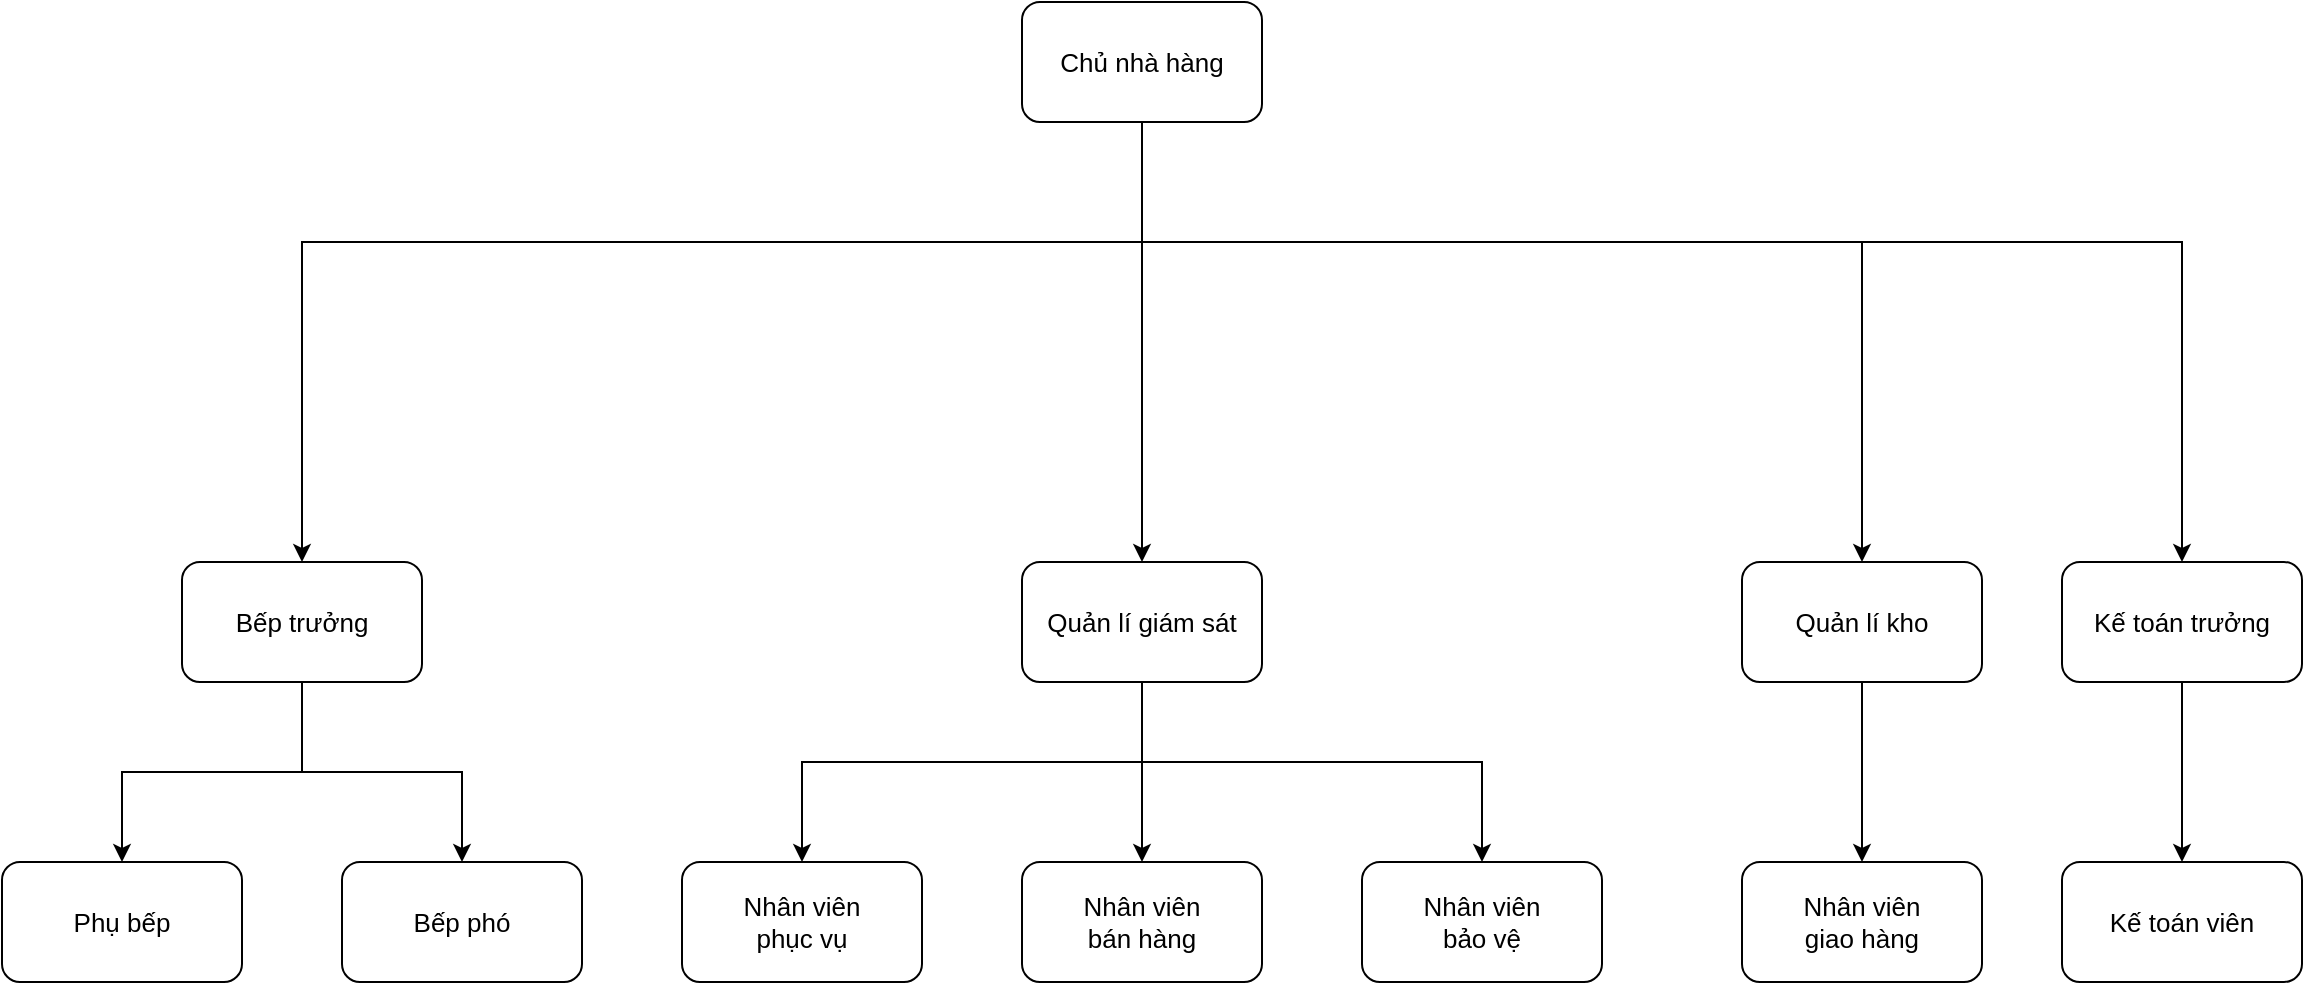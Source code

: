 <mxfile version="16.5.1" type="device" pages="5"><diagram id="6a1bHGBGVH5mavBtbU1z" name="Page-1"><mxGraphModel dx="1943" dy="725" grid="1" gridSize="10" guides="1" tooltips="1" connect="1" arrows="1" fold="1" page="1" pageScale="1" pageWidth="850" pageHeight="1100" math="0" shadow="0"><root><mxCell id="0"/><mxCell id="1" parent="0"/><mxCell id="dDBl5Ca3RscnzBNgv8fM-16" style="edgeStyle=orthogonalEdgeStyle;rounded=0;orthogonalLoop=1;jettySize=auto;html=1;" edge="1" parent="1" source="DcD7WDQulsaMZPOT11M7-1" target="DcD7WDQulsaMZPOT11M7-8"><mxGeometry relative="1" as="geometry"/></mxCell><mxCell id="dDBl5Ca3RscnzBNgv8fM-17" style="edgeStyle=orthogonalEdgeStyle;rounded=0;orthogonalLoop=1;jettySize=auto;html=1;" edge="1" parent="1" source="DcD7WDQulsaMZPOT11M7-1" target="DcD7WDQulsaMZPOT11M7-5"><mxGeometry relative="1" as="geometry"><Array as="points"><mxPoint x="450" y="230"/><mxPoint x="30" y="230"/></Array></mxGeometry></mxCell><mxCell id="dDBl5Ca3RscnzBNgv8fM-18" style="edgeStyle=orthogonalEdgeStyle;rounded=0;orthogonalLoop=1;jettySize=auto;html=1;" edge="1" parent="1" source="DcD7WDQulsaMZPOT11M7-1" target="DcD7WDQulsaMZPOT11M7-7"><mxGeometry relative="1" as="geometry"><Array as="points"><mxPoint x="810" y="230"/></Array></mxGeometry></mxCell><mxCell id="dDBl5Ca3RscnzBNgv8fM-19" style="edgeStyle=orthogonalEdgeStyle;rounded=0;orthogonalLoop=1;jettySize=auto;html=1;" edge="1" parent="1" source="DcD7WDQulsaMZPOT11M7-1" target="DcD7WDQulsaMZPOT11M7-6"><mxGeometry relative="1" as="geometry"><Array as="points"><mxPoint x="970" y="230"/></Array></mxGeometry></mxCell><mxCell id="DcD7WDQulsaMZPOT11M7-1" value="&lt;font style=&quot;font-size: 13px&quot;&gt;Chủ nhà hàng&lt;/font&gt;" style="rounded=1;whiteSpace=wrap;html=1;" parent="1" vertex="1"><mxGeometry x="390" y="110" width="120" height="60" as="geometry"/></mxCell><mxCell id="DcD7WDQulsaMZPOT11M7-3" value="&lt;span style=&quot;font-size: 13px&quot;&gt;Kế toán viên&lt;/span&gt;" style="rounded=1;whiteSpace=wrap;html=1;" parent="1" vertex="1"><mxGeometry x="910" y="540" width="120" height="60" as="geometry"/></mxCell><mxCell id="DcD7WDQulsaMZPOT11M7-4" value="&lt;font style=&quot;font-size: 13px&quot;&gt;Nhân viên&lt;br&gt;giao hàng&lt;br&gt;&lt;/font&gt;" style="rounded=1;whiteSpace=wrap;html=1;" parent="1" vertex="1"><mxGeometry x="750" y="540" width="120" height="60" as="geometry"/></mxCell><mxCell id="dDBl5Ca3RscnzBNgv8fM-8" style="edgeStyle=orthogonalEdgeStyle;rounded=0;orthogonalLoop=1;jettySize=auto;html=1;" edge="1" parent="1" source="DcD7WDQulsaMZPOT11M7-5" target="DcD7WDQulsaMZPOT11M7-9"><mxGeometry relative="1" as="geometry"/></mxCell><mxCell id="dDBl5Ca3RscnzBNgv8fM-9" style="edgeStyle=orthogonalEdgeStyle;rounded=0;orthogonalLoop=1;jettySize=auto;html=1;" edge="1" parent="1" source="DcD7WDQulsaMZPOT11M7-5" target="DcD7WDQulsaMZPOT11M7-10"><mxGeometry relative="1" as="geometry"/></mxCell><mxCell id="DcD7WDQulsaMZPOT11M7-5" value="&lt;font style=&quot;font-size: 13px&quot;&gt;Bếp trưởng&lt;/font&gt;" style="rounded=1;whiteSpace=wrap;html=1;" parent="1" vertex="1"><mxGeometry x="-30" y="390" width="120" height="60" as="geometry"/></mxCell><mxCell id="dDBl5Ca3RscnzBNgv8fM-15" style="edgeStyle=orthogonalEdgeStyle;rounded=0;orthogonalLoop=1;jettySize=auto;html=1;" edge="1" parent="1" source="DcD7WDQulsaMZPOT11M7-6" target="DcD7WDQulsaMZPOT11M7-3"><mxGeometry relative="1" as="geometry"/></mxCell><mxCell id="DcD7WDQulsaMZPOT11M7-6" value="&lt;font style=&quot;font-size: 13px&quot;&gt;Kế toán trưởng&lt;/font&gt;" style="rounded=1;whiteSpace=wrap;html=1;" parent="1" vertex="1"><mxGeometry x="910" y="390" width="120" height="60" as="geometry"/></mxCell><mxCell id="dDBl5Ca3RscnzBNgv8fM-14" style="edgeStyle=orthogonalEdgeStyle;rounded=0;orthogonalLoop=1;jettySize=auto;html=1;" edge="1" parent="1" source="DcD7WDQulsaMZPOT11M7-7" target="DcD7WDQulsaMZPOT11M7-4"><mxGeometry relative="1" as="geometry"/></mxCell><mxCell id="DcD7WDQulsaMZPOT11M7-7" value="&lt;span style=&quot;font-size: 13px&quot;&gt;Quản lí kho&lt;/span&gt;" style="rounded=1;whiteSpace=wrap;html=1;" parent="1" vertex="1"><mxGeometry x="750" y="390" width="120" height="60" as="geometry"/></mxCell><mxCell id="dDBl5Ca3RscnzBNgv8fM-5" style="edgeStyle=orthogonalEdgeStyle;rounded=0;orthogonalLoop=1;jettySize=auto;html=1;" edge="1" parent="1" source="DcD7WDQulsaMZPOT11M7-8" target="DcD7WDQulsaMZPOT11M7-17"><mxGeometry relative="1" as="geometry"><Array as="points"><mxPoint x="450" y="490"/><mxPoint x="280" y="490"/></Array></mxGeometry></mxCell><mxCell id="dDBl5Ca3RscnzBNgv8fM-6" style="edgeStyle=orthogonalEdgeStyle;rounded=0;orthogonalLoop=1;jettySize=auto;html=1;" edge="1" parent="1" source="DcD7WDQulsaMZPOT11M7-8" target="DcD7WDQulsaMZPOT11M7-18"><mxGeometry relative="1" as="geometry"/></mxCell><mxCell id="dDBl5Ca3RscnzBNgv8fM-7" style="edgeStyle=orthogonalEdgeStyle;rounded=0;orthogonalLoop=1;jettySize=auto;html=1;" edge="1" parent="1" source="DcD7WDQulsaMZPOT11M7-8" target="DcD7WDQulsaMZPOT11M7-19"><mxGeometry relative="1" as="geometry"><Array as="points"><mxPoint x="450" y="490"/><mxPoint x="620" y="490"/></Array></mxGeometry></mxCell><mxCell id="DcD7WDQulsaMZPOT11M7-8" value="&lt;font style=&quot;font-size: 13px&quot;&gt;Quản lí giám sát&lt;/font&gt;" style="rounded=1;whiteSpace=wrap;html=1;" parent="1" vertex="1"><mxGeometry x="390" y="390" width="120" height="60" as="geometry"/></mxCell><mxCell id="DcD7WDQulsaMZPOT11M7-9" value="&lt;span style=&quot;font-size: 13px&quot;&gt;Phụ bếp&lt;/span&gt;" style="rounded=1;whiteSpace=wrap;html=1;" parent="1" vertex="1"><mxGeometry x="-120" y="540" width="120" height="60" as="geometry"/></mxCell><mxCell id="DcD7WDQulsaMZPOT11M7-10" value="&lt;span style=&quot;font-size: 13px&quot;&gt;Bếp phó&lt;/span&gt;" style="rounded=1;whiteSpace=wrap;html=1;" parent="1" vertex="1"><mxGeometry x="50" y="540" width="120" height="60" as="geometry"/></mxCell><mxCell id="DcD7WDQulsaMZPOT11M7-17" value="&lt;font style=&quot;font-size: 13px&quot;&gt;Nhân viên &lt;br&gt;phục vụ&lt;br&gt;&lt;/font&gt;" style="rounded=1;whiteSpace=wrap;html=1;" parent="1" vertex="1"><mxGeometry x="220" y="540" width="120" height="60" as="geometry"/></mxCell><mxCell id="DcD7WDQulsaMZPOT11M7-18" value="&lt;font style=&quot;font-size: 13px&quot;&gt;Nhân viên &lt;br&gt;bán hàng&lt;/font&gt;" style="rounded=1;whiteSpace=wrap;html=1;" parent="1" vertex="1"><mxGeometry x="390" y="540" width="120" height="60" as="geometry"/></mxCell><mxCell id="DcD7WDQulsaMZPOT11M7-19" value="&lt;font style=&quot;font-size: 13px&quot;&gt;Nhân viên &lt;br&gt;bảo vệ&lt;br&gt;&lt;/font&gt;" style="rounded=1;whiteSpace=wrap;html=1;" parent="1" vertex="1"><mxGeometry x="560" y="540" width="120" height="60" as="geometry"/></mxCell></root></mxGraphModel></diagram><diagram id="jXe-xPorDXjlfXja-pv1" name="Page-2"><mxGraphModel dx="1888" dy="689" grid="1" gridSize="10" guides="1" tooltips="1" connect="1" arrows="1" fold="1" page="1" pageScale="1" pageWidth="850" pageHeight="1100" math="0" shadow="0"><root><mxCell id="RwMBTzBEg2RauAoB6WIg-0"/><mxCell id="RwMBTzBEg2RauAoB6WIg-1" parent="RwMBTzBEg2RauAoB6WIg-0"/><mxCell id="RwMBTzBEg2RauAoB6WIg-2" style="edgeStyle=orthogonalEdgeStyle;rounded=0;orthogonalLoop=1;jettySize=auto;html=1;" edge="1" parent="RwMBTzBEg2RauAoB6WIg-1" source="RwMBTzBEg2RauAoB6WIg-4" target="RwMBTzBEg2RauAoB6WIg-5"><mxGeometry relative="1" as="geometry"/></mxCell><mxCell id="RwMBTzBEg2RauAoB6WIg-3" style="edgeStyle=orthogonalEdgeStyle;rounded=0;orthogonalLoop=1;jettySize=auto;html=1;" edge="1" parent="RwMBTzBEg2RauAoB6WIg-1" source="RwMBTzBEg2RauAoB6WIg-4" target="RwMBTzBEg2RauAoB6WIg-6"><mxGeometry relative="1" as="geometry"/></mxCell><mxCell id="RwMBTzBEg2RauAoB6WIg-4" value="&lt;font style=&quot;font-size: 13px&quot;&gt;Bếp trưởng&lt;/font&gt;" style="rounded=1;whiteSpace=wrap;html=1;" vertex="1" parent="RwMBTzBEg2RauAoB6WIg-1"><mxGeometry x="-30" y="390" width="120" height="60" as="geometry"/></mxCell><mxCell id="RwMBTzBEg2RauAoB6WIg-5" value="&lt;span style=&quot;font-size: 13px&quot;&gt;Phụ bếp&lt;/span&gt;" style="rounded=1;whiteSpace=wrap;html=1;" vertex="1" parent="RwMBTzBEg2RauAoB6WIg-1"><mxGeometry x="-120" y="540" width="120" height="60" as="geometry"/></mxCell><mxCell id="RwMBTzBEg2RauAoB6WIg-6" value="&lt;span style=&quot;font-size: 13px&quot;&gt;Bếp phó&lt;/span&gt;" style="rounded=1;whiteSpace=wrap;html=1;" vertex="1" parent="RwMBTzBEg2RauAoB6WIg-1"><mxGeometry x="50" y="540" width="120" height="60" as="geometry"/></mxCell></root></mxGraphModel></diagram><diagram id="WFaPkowuvvF4xknZE6pF" name="Page-3"><mxGraphModel dx="1038" dy="689" grid="1" gridSize="10" guides="1" tooltips="1" connect="1" arrows="1" fold="1" page="1" pageScale="1" pageWidth="850" pageHeight="1100" math="0" shadow="0"><root><mxCell id="CCyYVU07c18awdBV-TXV-0"/><mxCell id="CCyYVU07c18awdBV-TXV-1" parent="CCyYVU07c18awdBV-TXV-0"/><mxCell id="SX9A1VS5-xVUj_xgLakL-0" style="edgeStyle=orthogonalEdgeStyle;rounded=0;orthogonalLoop=1;jettySize=auto;html=1;" edge="1" parent="CCyYVU07c18awdBV-TXV-1" source="SX9A1VS5-xVUj_xgLakL-3" target="SX9A1VS5-xVUj_xgLakL-4"><mxGeometry relative="1" as="geometry"><Array as="points"><mxPoint x="450" y="490"/><mxPoint x="280" y="490"/></Array></mxGeometry></mxCell><mxCell id="SX9A1VS5-xVUj_xgLakL-1" style="edgeStyle=orthogonalEdgeStyle;rounded=0;orthogonalLoop=1;jettySize=auto;html=1;" edge="1" parent="CCyYVU07c18awdBV-TXV-1" source="SX9A1VS5-xVUj_xgLakL-3" target="SX9A1VS5-xVUj_xgLakL-5"><mxGeometry relative="1" as="geometry"/></mxCell><mxCell id="SX9A1VS5-xVUj_xgLakL-2" style="edgeStyle=orthogonalEdgeStyle;rounded=0;orthogonalLoop=1;jettySize=auto;html=1;" edge="1" parent="CCyYVU07c18awdBV-TXV-1" source="SX9A1VS5-xVUj_xgLakL-3" target="SX9A1VS5-xVUj_xgLakL-6"><mxGeometry relative="1" as="geometry"><Array as="points"><mxPoint x="450" y="490"/><mxPoint x="620" y="490"/></Array></mxGeometry></mxCell><mxCell id="SX9A1VS5-xVUj_xgLakL-3" value="&lt;font style=&quot;font-size: 13px&quot;&gt;Quản lí giám sát&lt;/font&gt;" style="rounded=1;whiteSpace=wrap;html=1;" vertex="1" parent="CCyYVU07c18awdBV-TXV-1"><mxGeometry x="390" y="390" width="120" height="60" as="geometry"/></mxCell><mxCell id="SX9A1VS5-xVUj_xgLakL-4" value="&lt;font style=&quot;font-size: 13px&quot;&gt;Nhân viên &lt;br&gt;phục vụ&lt;br&gt;&lt;/font&gt;" style="rounded=1;whiteSpace=wrap;html=1;" vertex="1" parent="CCyYVU07c18awdBV-TXV-1"><mxGeometry x="220" y="540" width="120" height="60" as="geometry"/></mxCell><mxCell id="SX9A1VS5-xVUj_xgLakL-5" value="&lt;font style=&quot;font-size: 13px&quot;&gt;Nhân viên &lt;br&gt;bán hàng&lt;/font&gt;" style="rounded=1;whiteSpace=wrap;html=1;" vertex="1" parent="CCyYVU07c18awdBV-TXV-1"><mxGeometry x="390" y="540" width="120" height="60" as="geometry"/></mxCell><mxCell id="SX9A1VS5-xVUj_xgLakL-6" value="&lt;font style=&quot;font-size: 13px&quot;&gt;Nhân viên &lt;br&gt;bảo vệ&lt;br&gt;&lt;/font&gt;" style="rounded=1;whiteSpace=wrap;html=1;" vertex="1" parent="CCyYVU07c18awdBV-TXV-1"><mxGeometry x="560" y="540" width="120" height="60" as="geometry"/></mxCell></root></mxGraphModel></diagram><diagram id="_fELBFn3TKnolxFTiVAN" name="Page-4"><mxGraphModel dx="1038" dy="689" grid="1" gridSize="10" guides="1" tooltips="1" connect="1" arrows="1" fold="1" page="1" pageScale="1" pageWidth="850" pageHeight="1100" math="0" shadow="0"><root><mxCell id="M3GqnB0NPAVkqOH2qe---0"/><mxCell id="M3GqnB0NPAVkqOH2qe---1" parent="M3GqnB0NPAVkqOH2qe---0"/><mxCell id="M3GqnB0NPAVkqOH2qe---2" value="&lt;font style=&quot;font-size: 13px&quot;&gt;Nhân viên&lt;br&gt;giao hàng&lt;br&gt;&lt;/font&gt;" style="rounded=1;whiteSpace=wrap;html=1;" vertex="1" parent="M3GqnB0NPAVkqOH2qe---1"><mxGeometry x="750" y="540" width="120" height="60" as="geometry"/></mxCell><mxCell id="M3GqnB0NPAVkqOH2qe---3" style="edgeStyle=orthogonalEdgeStyle;rounded=0;orthogonalLoop=1;jettySize=auto;html=1;" edge="1" parent="M3GqnB0NPAVkqOH2qe---1" source="M3GqnB0NPAVkqOH2qe---4" target="M3GqnB0NPAVkqOH2qe---2"><mxGeometry relative="1" as="geometry"/></mxCell><mxCell id="M3GqnB0NPAVkqOH2qe---4" value="&lt;span style=&quot;font-size: 13px&quot;&gt;Quản lí kho&lt;/span&gt;" style="rounded=1;whiteSpace=wrap;html=1;" vertex="1" parent="M3GqnB0NPAVkqOH2qe---1"><mxGeometry x="750" y="390" width="120" height="60" as="geometry"/></mxCell></root></mxGraphModel></diagram><diagram id="_CotUKj_ONx9haMLdZLI" name="Page-5"><mxGraphModel dx="188" dy="689" grid="1" gridSize="10" guides="1" tooltips="1" connect="1" arrows="1" fold="1" page="1" pageScale="1" pageWidth="850" pageHeight="1100" math="0" shadow="0"><root><mxCell id="xE-GCQ4Z7TBQefvB5mG4-0"/><mxCell id="xE-GCQ4Z7TBQefvB5mG4-1" parent="xE-GCQ4Z7TBQefvB5mG4-0"/><mxCell id="KE5xiPdRXkkRQtnlr4_V-0" value="&lt;span style=&quot;font-size: 13px&quot;&gt;Kế toán viên&lt;/span&gt;" style="rounded=1;whiteSpace=wrap;html=1;" vertex="1" parent="xE-GCQ4Z7TBQefvB5mG4-1"><mxGeometry x="910" y="540" width="120" height="60" as="geometry"/></mxCell><mxCell id="KE5xiPdRXkkRQtnlr4_V-1" style="edgeStyle=orthogonalEdgeStyle;rounded=0;orthogonalLoop=1;jettySize=auto;html=1;" edge="1" parent="xE-GCQ4Z7TBQefvB5mG4-1" source="KE5xiPdRXkkRQtnlr4_V-2" target="KE5xiPdRXkkRQtnlr4_V-0"><mxGeometry relative="1" as="geometry"/></mxCell><mxCell id="KE5xiPdRXkkRQtnlr4_V-2" value="&lt;font style=&quot;font-size: 13px&quot;&gt;Kế toán trưởng&lt;/font&gt;" style="rounded=1;whiteSpace=wrap;html=1;" vertex="1" parent="xE-GCQ4Z7TBQefvB5mG4-1"><mxGeometry x="910" y="390" width="120" height="60" as="geometry"/></mxCell></root></mxGraphModel></diagram></mxfile>